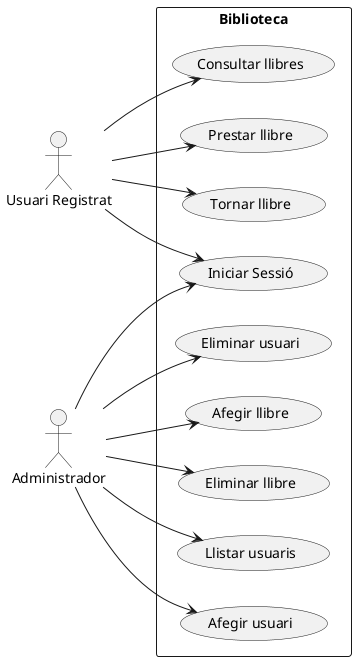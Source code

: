 @startuml
left to right direction

actor "Usuari Registrat" as User
actor "Administrador" as Admin

rectangle Biblioteca {
  User --> (Iniciar Sessió)
  Admin --> (Iniciar Sessió)

  User --> (Consultar llibres)
  User --> (Prestar llibre)
  User --> (Tornar llibre)

  Admin --> (Afegir usuari)
  Admin --> (Eliminar usuari)
  Admin --> (Afegir llibre)
  Admin --> (Eliminar llibre)
  Admin --> (Llistar usuaris)
}

@enduml
